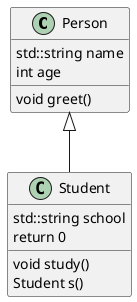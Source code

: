 @startuml
class Person {
  std::string name
  int age
  void greet()
}

class Student {
  std::string school
  return 0
  void study()
  Student s()
}

Person <|-- Student
@enduml
